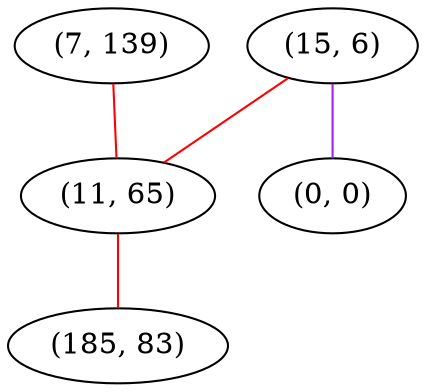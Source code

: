graph "" {
"(7, 139)";
"(15, 6)";
"(11, 65)";
"(185, 83)";
"(0, 0)";
"(7, 139)" -- "(11, 65)"  [color=red, key=0, weight=1];
"(15, 6)" -- "(11, 65)"  [color=red, key=0, weight=1];
"(15, 6)" -- "(0, 0)"  [color=purple, key=0, weight=4];
"(11, 65)" -- "(185, 83)"  [color=red, key=0, weight=1];
}
